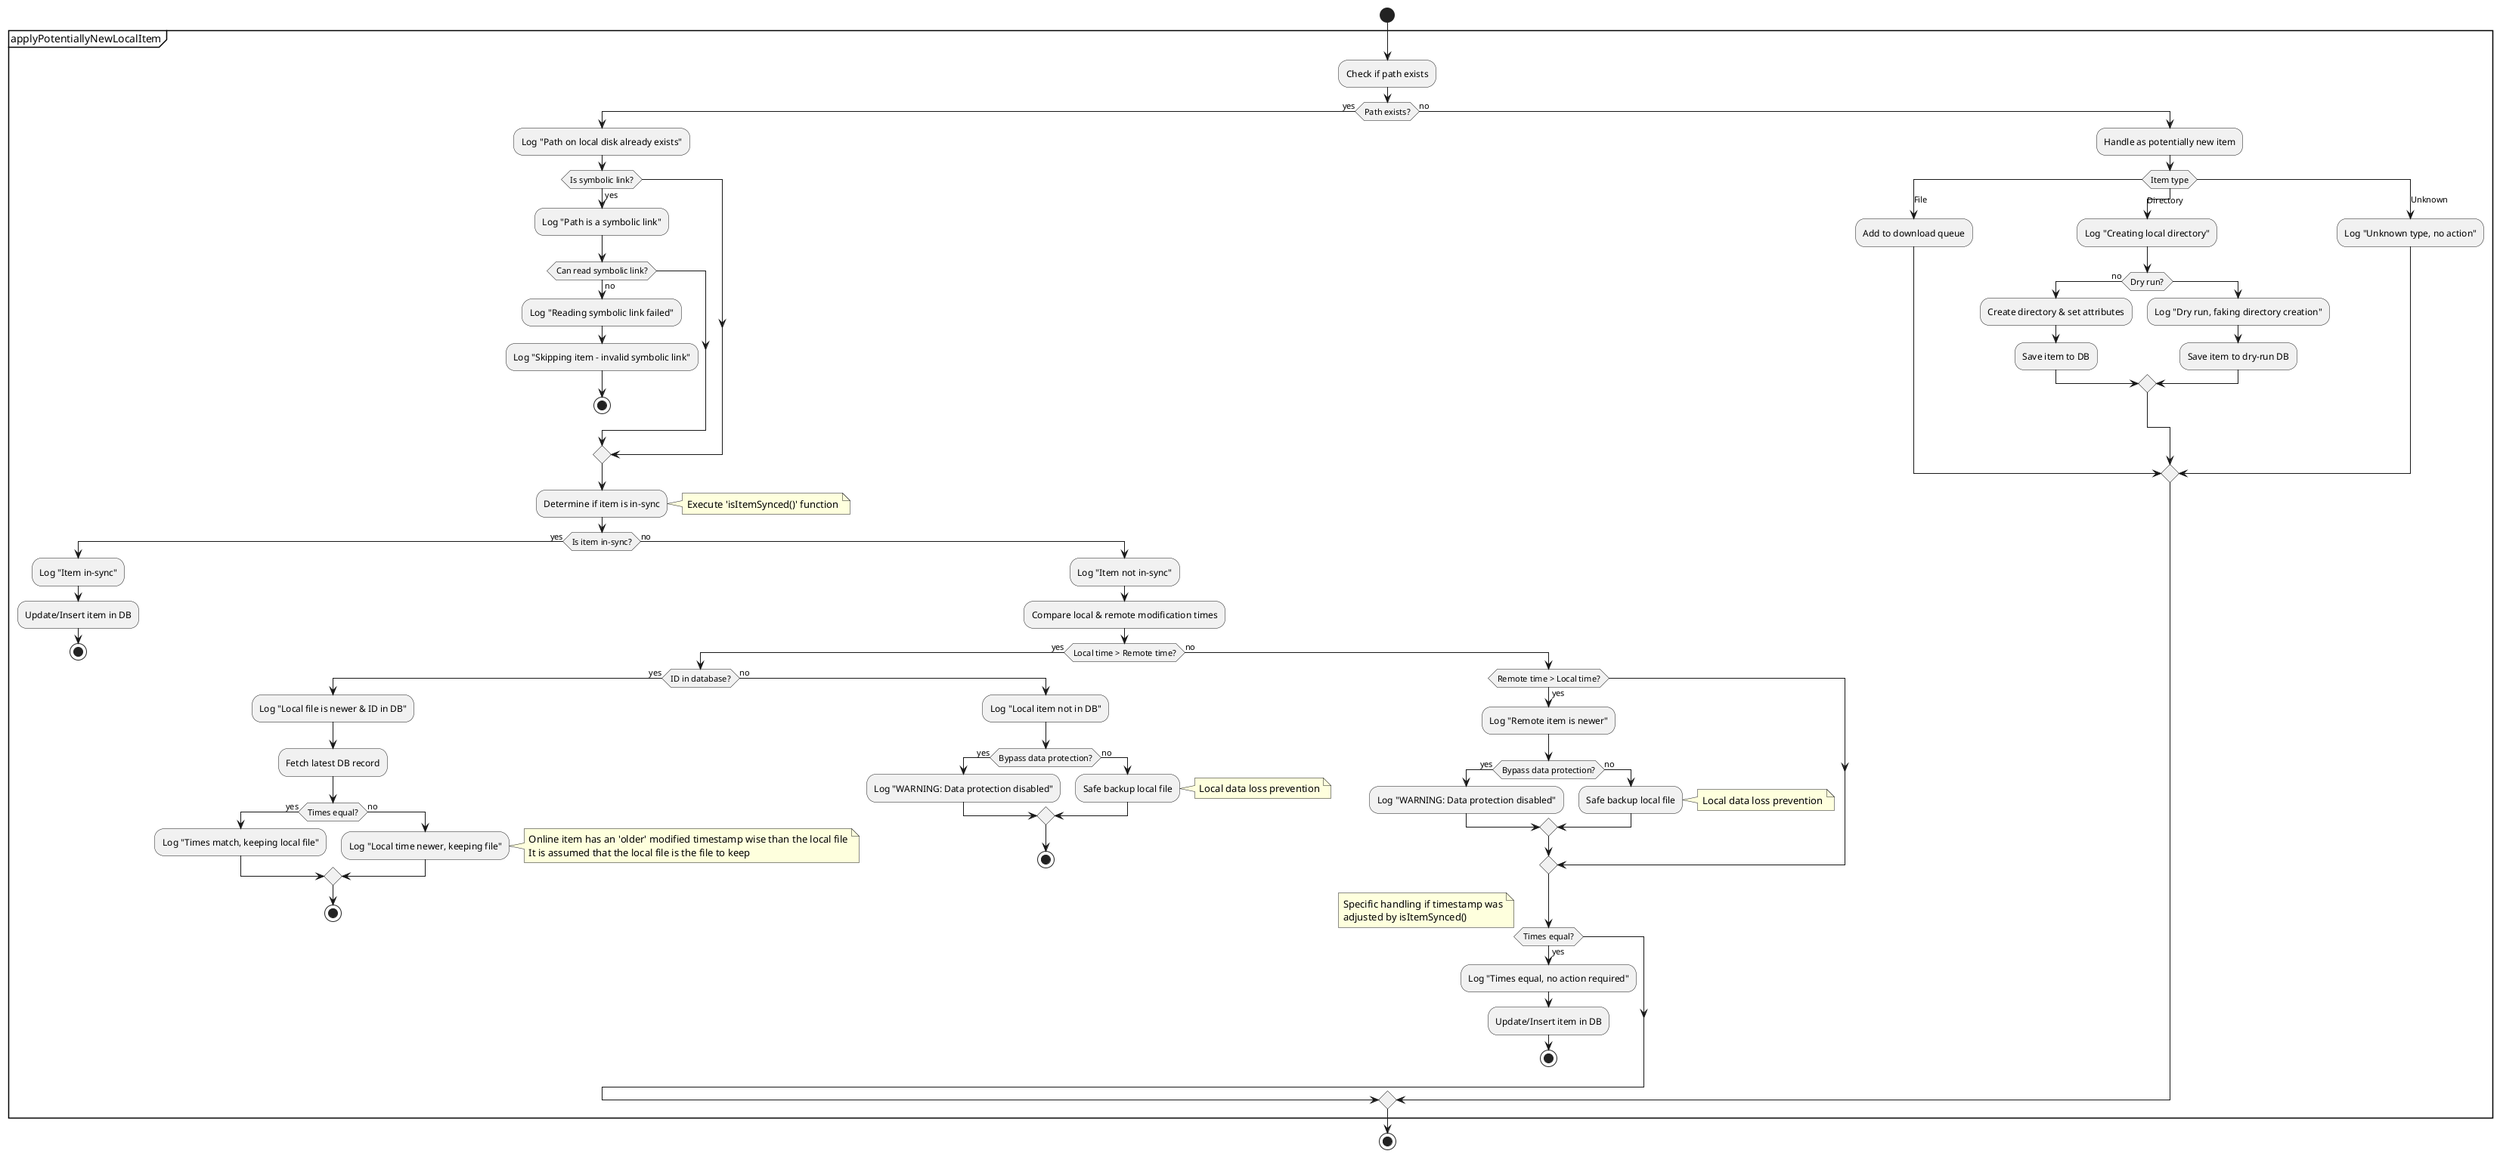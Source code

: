 @startuml
start
partition "applyPotentiallyNewLocalItem" {
  :Check if path exists;
  
  if (Path exists?) then (yes)
    :Log "Path on local disk already exists";
    
    if (Is symbolic link?) then (yes)
      :Log "Path is a symbolic link";
      
      if (Can read symbolic link?) then (no)
        :Log "Reading symbolic link failed";
        :Log "Skipping item - invalid symbolic link";
        stop
      endif
    endif
    
    :Determine if item is in-sync;
    note right: Execute 'isItemSynced()' function
    if (Is item in-sync?) then (yes)
      :Log "Item in-sync";
      :Update/Insert item in DB;
      stop
    else (no)
      :Log "Item not in-sync";
      :Compare local & remote modification times;
      
      if (Local time > Remote time?) then (yes)
        if (ID in database?) then (yes)
          :Log "Local file is newer & ID in DB";
          :Fetch latest DB record;
          if (Times equal?) then (yes)
            :Log "Times match, keeping local file";
          else (no)
            :Log "Local time newer, keeping file";
            note right: Online item has an 'older' modified timestamp wise than the local file\nIt is assumed that the local file is the file to keep
          endif
          stop
        else (no)
          :Log "Local item not in DB";
          if (Bypass data protection?) then (yes)
            :Log "WARNING: Data protection disabled";
          else (no)
            :Safe backup local file;
            note right: Local data loss prevention
          endif
          stop
        endif
      else (no)
        if (Remote time > Local time?) then (yes)
          :Log "Remote item is newer";
          if (Bypass data protection?) then (yes)
            :Log "WARNING: Data protection disabled";
          else (no)
            :Safe backup local file;
            note right: Local data loss prevention
          endif
        endif
        
        if (Times equal?) then (yes)
        note left: Specific handling if timestamp was\nadjusted by isItemSynced()
          :Log "Times equal, no action required";
          :Update/Insert item in DB;
          stop
        endif
      endif
    endif
    
  else (no)
    :Handle as potentially new item;
    switch (Item type) 
    case (File)
      :Add to download queue;
    case (Directory)
      :Log "Creating local directory";
      if (Dry run?) then (no)
        :Create directory & set attributes;
        :Save item to DB;
      else
        :Log "Dry run, faking directory creation";
        :Save item to dry-run DB;
      endif
    case (Unknown)
      :Log "Unknown type, no action";
    endswitch
  endif
}
stop
@enduml
